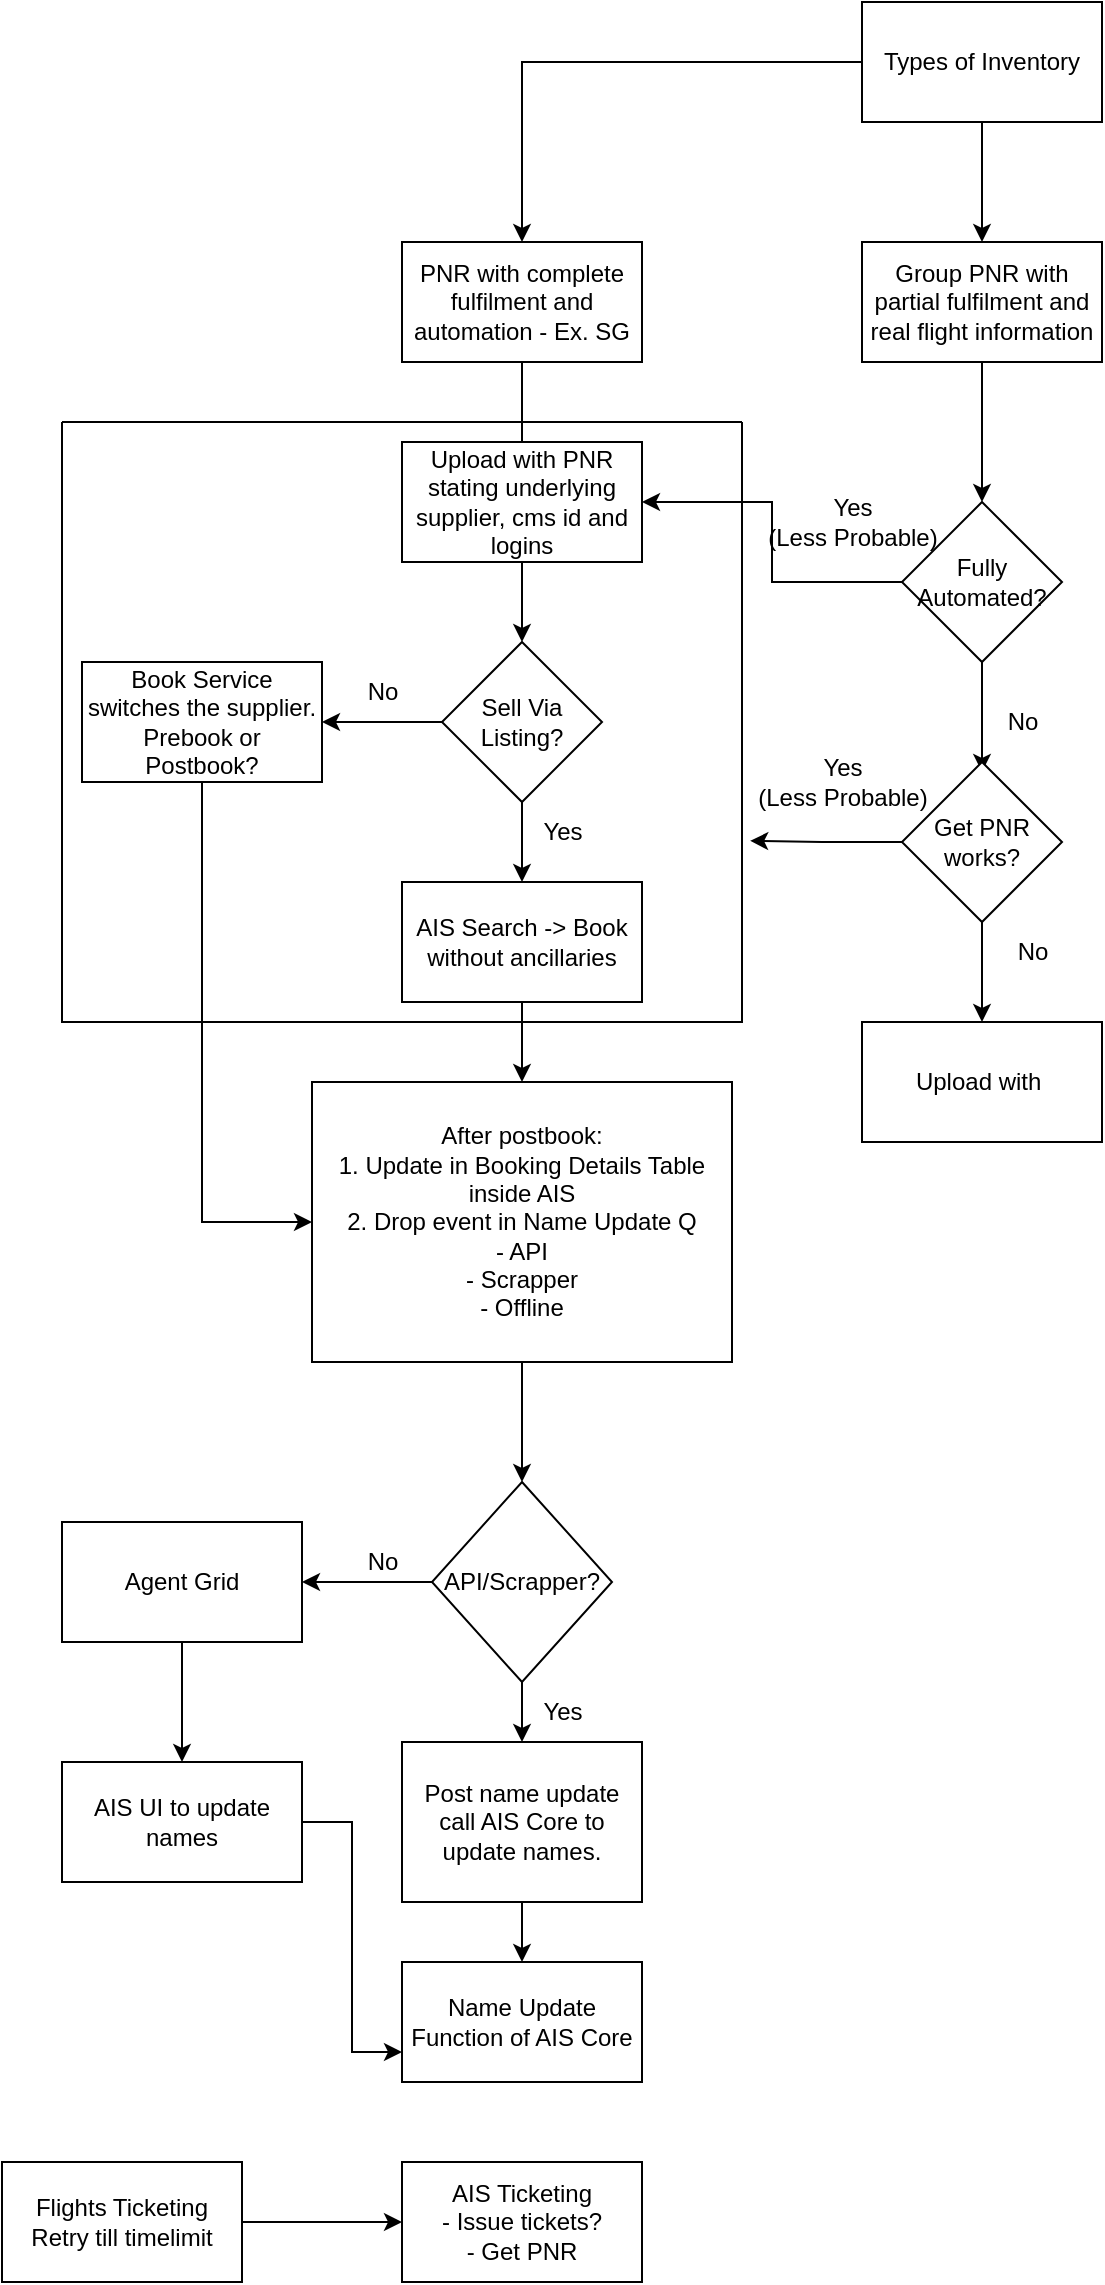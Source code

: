 <mxfile version="21.1.4" type="github">
  <diagram name="Page-1" id="l4bItQhknuIkyfT2mQaK">
    <mxGraphModel dx="2156" dy="763" grid="1" gridSize="10" guides="1" tooltips="1" connect="1" arrows="1" fold="1" page="1" pageScale="1" pageWidth="850" pageHeight="1100" math="0" shadow="0">
      <root>
        <mxCell id="0" />
        <mxCell id="1" parent="0" />
        <mxCell id="zPzWE7VY63OCw9VrKBVE-4" style="edgeStyle=orthogonalEdgeStyle;rounded=0;orthogonalLoop=1;jettySize=auto;html=1;" edge="1" parent="1" source="zPzWE7VY63OCw9VrKBVE-1" target="zPzWE7VY63OCw9VrKBVE-2">
          <mxGeometry relative="1" as="geometry" />
        </mxCell>
        <mxCell id="zPzWE7VY63OCw9VrKBVE-22" value="" style="edgeStyle=orthogonalEdgeStyle;rounded=0;orthogonalLoop=1;jettySize=auto;html=1;" edge="1" parent="1" source="zPzWE7VY63OCw9VrKBVE-1" target="zPzWE7VY63OCw9VrKBVE-21">
          <mxGeometry relative="1" as="geometry" />
        </mxCell>
        <mxCell id="zPzWE7VY63OCw9VrKBVE-1" value="Types of Inventory" style="rounded=0;whiteSpace=wrap;html=1;" vertex="1" parent="1">
          <mxGeometry x="320" y="40" width="120" height="60" as="geometry" />
        </mxCell>
        <mxCell id="zPzWE7VY63OCw9VrKBVE-6" value="" style="edgeStyle=orthogonalEdgeStyle;rounded=0;orthogonalLoop=1;jettySize=auto;html=1;" edge="1" parent="1" source="zPzWE7VY63OCw9VrKBVE-2">
          <mxGeometry relative="1" as="geometry">
            <mxPoint x="150" y="290" as="targetPoint" />
          </mxGeometry>
        </mxCell>
        <mxCell id="zPzWE7VY63OCw9VrKBVE-2" value="PNR with complete fulfilment and automation - Ex. SG" style="rounded=0;whiteSpace=wrap;html=1;" vertex="1" parent="1">
          <mxGeometry x="90" y="160" width="120" height="60" as="geometry" />
        </mxCell>
        <mxCell id="zPzWE7VY63OCw9VrKBVE-12" value="" style="edgeStyle=orthogonalEdgeStyle;rounded=0;orthogonalLoop=1;jettySize=auto;html=1;" edge="1" parent="1" source="zPzWE7VY63OCw9VrKBVE-8" target="zPzWE7VY63OCw9VrKBVE-11">
          <mxGeometry relative="1" as="geometry" />
        </mxCell>
        <mxCell id="zPzWE7VY63OCw9VrKBVE-8" value="Upload with PNR stating underlying supplier, cms id and logins" style="rounded=0;whiteSpace=wrap;html=1;" vertex="1" parent="1">
          <mxGeometry x="90" y="260" width="120" height="60" as="geometry" />
        </mxCell>
        <mxCell id="zPzWE7VY63OCw9VrKBVE-14" value="" style="edgeStyle=orthogonalEdgeStyle;rounded=0;orthogonalLoop=1;jettySize=auto;html=1;" edge="1" parent="1" source="zPzWE7VY63OCw9VrKBVE-11" target="zPzWE7VY63OCw9VrKBVE-13">
          <mxGeometry relative="1" as="geometry" />
        </mxCell>
        <mxCell id="zPzWE7VY63OCw9VrKBVE-19" value="" style="edgeStyle=orthogonalEdgeStyle;rounded=0;orthogonalLoop=1;jettySize=auto;html=1;" edge="1" parent="1" source="zPzWE7VY63OCw9VrKBVE-11" target="zPzWE7VY63OCw9VrKBVE-18">
          <mxGeometry relative="1" as="geometry" />
        </mxCell>
        <mxCell id="zPzWE7VY63OCw9VrKBVE-11" value="Sell Via Listing?" style="rhombus;whiteSpace=wrap;html=1;rounded=0;" vertex="1" parent="1">
          <mxGeometry x="110" y="360" width="80" height="80" as="geometry" />
        </mxCell>
        <mxCell id="zPzWE7VY63OCw9VrKBVE-17" value="" style="edgeStyle=orthogonalEdgeStyle;rounded=0;orthogonalLoop=1;jettySize=auto;html=1;" edge="1" parent="1" source="zPzWE7VY63OCw9VrKBVE-13" target="zPzWE7VY63OCw9VrKBVE-16">
          <mxGeometry relative="1" as="geometry" />
        </mxCell>
        <mxCell id="zPzWE7VY63OCw9VrKBVE-13" value="AIS Search -&amp;gt; Book without ancillaries" style="whiteSpace=wrap;html=1;rounded=0;" vertex="1" parent="1">
          <mxGeometry x="90" y="480" width="120" height="60" as="geometry" />
        </mxCell>
        <mxCell id="zPzWE7VY63OCw9VrKBVE-15" value="Yes" style="text;html=1;align=center;verticalAlign=middle;resizable=0;points=[];autosize=1;strokeColor=none;fillColor=none;" vertex="1" parent="1">
          <mxGeometry x="150" y="440" width="40" height="30" as="geometry" />
        </mxCell>
        <mxCell id="zPzWE7VY63OCw9VrKBVE-38" value="" style="edgeStyle=orthogonalEdgeStyle;rounded=0;orthogonalLoop=1;jettySize=auto;html=1;" edge="1" parent="1" source="zPzWE7VY63OCw9VrKBVE-16" target="zPzWE7VY63OCw9VrKBVE-37">
          <mxGeometry relative="1" as="geometry" />
        </mxCell>
        <mxCell id="zPzWE7VY63OCw9VrKBVE-16" value="After postbook:&lt;br&gt;1. Update in Booking Details Table inside AIS&lt;br&gt;2. Drop event in Name Update Q&lt;br&gt;- API&lt;br&gt;- Scrapper&lt;br&gt;- Offline" style="whiteSpace=wrap;html=1;rounded=0;" vertex="1" parent="1">
          <mxGeometry x="45" y="580" width="210" height="140" as="geometry" />
        </mxCell>
        <mxCell id="zPzWE7VY63OCw9VrKBVE-20" style="edgeStyle=orthogonalEdgeStyle;rounded=0;orthogonalLoop=1;jettySize=auto;html=1;entryX=0;entryY=0.5;entryDx=0;entryDy=0;" edge="1" parent="1" source="zPzWE7VY63OCw9VrKBVE-18" target="zPzWE7VY63OCw9VrKBVE-16">
          <mxGeometry relative="1" as="geometry" />
        </mxCell>
        <mxCell id="zPzWE7VY63OCw9VrKBVE-18" value="Book Service switches the supplier. Prebook or Postbook?" style="whiteSpace=wrap;html=1;rounded=0;" vertex="1" parent="1">
          <mxGeometry x="-70" y="370" width="120" height="60" as="geometry" />
        </mxCell>
        <mxCell id="zPzWE7VY63OCw9VrKBVE-24" value="" style="edgeStyle=orthogonalEdgeStyle;rounded=0;orthogonalLoop=1;jettySize=auto;html=1;" edge="1" parent="1" source="zPzWE7VY63OCw9VrKBVE-21" target="zPzWE7VY63OCw9VrKBVE-23">
          <mxGeometry relative="1" as="geometry" />
        </mxCell>
        <mxCell id="zPzWE7VY63OCw9VrKBVE-21" value="Group PNR with partial fulfilment and real flight information" style="whiteSpace=wrap;html=1;rounded=0;" vertex="1" parent="1">
          <mxGeometry x="320" y="160" width="120" height="60" as="geometry" />
        </mxCell>
        <mxCell id="zPzWE7VY63OCw9VrKBVE-25" style="edgeStyle=orthogonalEdgeStyle;rounded=0;orthogonalLoop=1;jettySize=auto;html=1;entryX=1;entryY=0.5;entryDx=0;entryDy=0;" edge="1" parent="1" source="zPzWE7VY63OCw9VrKBVE-23" target="zPzWE7VY63OCw9VrKBVE-8">
          <mxGeometry relative="1" as="geometry" />
        </mxCell>
        <mxCell id="zPzWE7VY63OCw9VrKBVE-29" value="" style="edgeStyle=orthogonalEdgeStyle;rounded=0;orthogonalLoop=1;jettySize=auto;html=1;" edge="1" parent="1" source="zPzWE7VY63OCw9VrKBVE-23">
          <mxGeometry relative="1" as="geometry">
            <mxPoint x="380" y="425" as="targetPoint" />
          </mxGeometry>
        </mxCell>
        <mxCell id="zPzWE7VY63OCw9VrKBVE-23" value="Fully Automated?" style="rhombus;whiteSpace=wrap;html=1;rounded=0;" vertex="1" parent="1">
          <mxGeometry x="340" y="290" width="80" height="80" as="geometry" />
        </mxCell>
        <mxCell id="zPzWE7VY63OCw9VrKBVE-26" value="Yes &lt;br&gt;(Less Probable)" style="text;html=1;align=center;verticalAlign=middle;resizable=0;points=[];autosize=1;strokeColor=none;fillColor=none;" vertex="1" parent="1">
          <mxGeometry x="260" y="280" width="110" height="40" as="geometry" />
        </mxCell>
        <mxCell id="zPzWE7VY63OCw9VrKBVE-30" value="No" style="text;html=1;align=center;verticalAlign=middle;resizable=0;points=[];autosize=1;strokeColor=none;fillColor=none;" vertex="1" parent="1">
          <mxGeometry x="380" y="385" width="40" height="30" as="geometry" />
        </mxCell>
        <mxCell id="zPzWE7VY63OCw9VrKBVE-33" value="" style="swimlane;startSize=0;" vertex="1" parent="1">
          <mxGeometry x="-80" y="250" width="340" height="300" as="geometry">
            <mxRectangle x="-80" y="250" width="50" height="40" as="alternateBounds" />
          </mxGeometry>
        </mxCell>
        <mxCell id="zPzWE7VY63OCw9VrKBVE-36" value="No" style="text;html=1;align=center;verticalAlign=middle;resizable=0;points=[];autosize=1;strokeColor=none;fillColor=none;" vertex="1" parent="zPzWE7VY63OCw9VrKBVE-33">
          <mxGeometry x="140" y="120" width="40" height="30" as="geometry" />
        </mxCell>
        <mxCell id="zPzWE7VY63OCw9VrKBVE-58" style="edgeStyle=orthogonalEdgeStyle;rounded=0;orthogonalLoop=1;jettySize=auto;html=1;entryX=1.012;entryY=0.698;entryDx=0;entryDy=0;entryPerimeter=0;" edge="1" parent="1" source="zPzWE7VY63OCw9VrKBVE-35" target="zPzWE7VY63OCw9VrKBVE-33">
          <mxGeometry relative="1" as="geometry" />
        </mxCell>
        <mxCell id="zPzWE7VY63OCw9VrKBVE-64" value="" style="edgeStyle=orthogonalEdgeStyle;rounded=0;orthogonalLoop=1;jettySize=auto;html=1;" edge="1" parent="1" source="zPzWE7VY63OCw9VrKBVE-35" target="zPzWE7VY63OCw9VrKBVE-63">
          <mxGeometry relative="1" as="geometry" />
        </mxCell>
        <mxCell id="zPzWE7VY63OCw9VrKBVE-35" value="Get PNR works?" style="rhombus;whiteSpace=wrap;html=1;" vertex="1" parent="1">
          <mxGeometry x="340" y="420" width="80" height="80" as="geometry" />
        </mxCell>
        <mxCell id="zPzWE7VY63OCw9VrKBVE-41" value="" style="edgeStyle=orthogonalEdgeStyle;rounded=0;orthogonalLoop=1;jettySize=auto;html=1;" edge="1" parent="1" source="zPzWE7VY63OCw9VrKBVE-37" target="zPzWE7VY63OCw9VrKBVE-40">
          <mxGeometry relative="1" as="geometry" />
        </mxCell>
        <mxCell id="zPzWE7VY63OCw9VrKBVE-51" value="" style="edgeStyle=orthogonalEdgeStyle;rounded=0;orthogonalLoop=1;jettySize=auto;html=1;" edge="1" parent="1" source="zPzWE7VY63OCw9VrKBVE-37" target="zPzWE7VY63OCw9VrKBVE-50">
          <mxGeometry relative="1" as="geometry" />
        </mxCell>
        <mxCell id="zPzWE7VY63OCw9VrKBVE-37" value="API/Scrapper?" style="rhombus;whiteSpace=wrap;html=1;rounded=0;" vertex="1" parent="1">
          <mxGeometry x="105" y="780" width="90" height="100" as="geometry" />
        </mxCell>
        <mxCell id="zPzWE7VY63OCw9VrKBVE-49" value="" style="edgeStyle=orthogonalEdgeStyle;rounded=0;orthogonalLoop=1;jettySize=auto;html=1;" edge="1" parent="1" source="zPzWE7VY63OCw9VrKBVE-40" target="zPzWE7VY63OCw9VrKBVE-48">
          <mxGeometry relative="1" as="geometry" />
        </mxCell>
        <mxCell id="zPzWE7VY63OCw9VrKBVE-40" value="Post name update call AIS Core to update names." style="rounded=0;whiteSpace=wrap;html=1;" vertex="1" parent="1">
          <mxGeometry x="90" y="910" width="120" height="80" as="geometry" />
        </mxCell>
        <mxCell id="zPzWE7VY63OCw9VrKBVE-42" value="AIS Ticketing&lt;br&gt;- Issue tickets?&lt;br&gt;- Get PNR" style="whiteSpace=wrap;html=1;rounded=0;" vertex="1" parent="1">
          <mxGeometry x="90" y="1120" width="120" height="60" as="geometry" />
        </mxCell>
        <mxCell id="zPzWE7VY63OCw9VrKBVE-44" value="Yes" style="text;html=1;align=center;verticalAlign=middle;resizable=0;points=[];autosize=1;strokeColor=none;fillColor=none;" vertex="1" parent="1">
          <mxGeometry x="150" y="880" width="40" height="30" as="geometry" />
        </mxCell>
        <mxCell id="zPzWE7VY63OCw9VrKBVE-47" value="" style="edgeStyle=orthogonalEdgeStyle;rounded=0;orthogonalLoop=1;jettySize=auto;html=1;" edge="1" parent="1" source="zPzWE7VY63OCw9VrKBVE-45" target="zPzWE7VY63OCw9VrKBVE-42">
          <mxGeometry relative="1" as="geometry" />
        </mxCell>
        <mxCell id="zPzWE7VY63OCw9VrKBVE-45" value="Flights Ticketing&lt;br&gt;Retry till timelimit" style="whiteSpace=wrap;html=1;rounded=0;" vertex="1" parent="1">
          <mxGeometry x="-110" y="1120" width="120" height="60" as="geometry" />
        </mxCell>
        <mxCell id="zPzWE7VY63OCw9VrKBVE-48" value="Name Update Function of AIS Core" style="whiteSpace=wrap;html=1;rounded=0;" vertex="1" parent="1">
          <mxGeometry x="90" y="1020" width="120" height="60" as="geometry" />
        </mxCell>
        <mxCell id="zPzWE7VY63OCw9VrKBVE-54" value="" style="edgeStyle=orthogonalEdgeStyle;rounded=0;orthogonalLoop=1;jettySize=auto;html=1;" edge="1" parent="1" source="zPzWE7VY63OCw9VrKBVE-50" target="zPzWE7VY63OCw9VrKBVE-53">
          <mxGeometry relative="1" as="geometry" />
        </mxCell>
        <mxCell id="zPzWE7VY63OCw9VrKBVE-50" value="Agent Grid" style="whiteSpace=wrap;html=1;rounded=0;" vertex="1" parent="1">
          <mxGeometry x="-80" y="800" width="120" height="60" as="geometry" />
        </mxCell>
        <mxCell id="zPzWE7VY63OCw9VrKBVE-52" value="No" style="text;html=1;align=center;verticalAlign=middle;resizable=0;points=[];autosize=1;strokeColor=none;fillColor=none;" vertex="1" parent="1">
          <mxGeometry x="60" y="805" width="40" height="30" as="geometry" />
        </mxCell>
        <mxCell id="zPzWE7VY63OCw9VrKBVE-55" style="edgeStyle=orthogonalEdgeStyle;rounded=0;orthogonalLoop=1;jettySize=auto;html=1;entryX=0;entryY=0.75;entryDx=0;entryDy=0;" edge="1" parent="1" source="zPzWE7VY63OCw9VrKBVE-53" target="zPzWE7VY63OCw9VrKBVE-48">
          <mxGeometry relative="1" as="geometry" />
        </mxCell>
        <mxCell id="zPzWE7VY63OCw9VrKBVE-53" value="AIS UI to update names" style="whiteSpace=wrap;html=1;rounded=0;" vertex="1" parent="1">
          <mxGeometry x="-80" y="920" width="120" height="60" as="geometry" />
        </mxCell>
        <mxCell id="zPzWE7VY63OCw9VrKBVE-62" value="Yes &lt;br&gt;(Less Probable)" style="text;html=1;align=center;verticalAlign=middle;resizable=0;points=[];autosize=1;strokeColor=none;fillColor=none;" vertex="1" parent="1">
          <mxGeometry x="255" y="410" width="110" height="40" as="geometry" />
        </mxCell>
        <mxCell id="zPzWE7VY63OCw9VrKBVE-63" value="Upload with&amp;nbsp;" style="whiteSpace=wrap;html=1;" vertex="1" parent="1">
          <mxGeometry x="320" y="550" width="120" height="60" as="geometry" />
        </mxCell>
        <mxCell id="zPzWE7VY63OCw9VrKBVE-65" value="No" style="text;html=1;align=center;verticalAlign=middle;resizable=0;points=[];autosize=1;strokeColor=none;fillColor=none;" vertex="1" parent="1">
          <mxGeometry x="385" y="500" width="40" height="30" as="geometry" />
        </mxCell>
      </root>
    </mxGraphModel>
  </diagram>
</mxfile>

